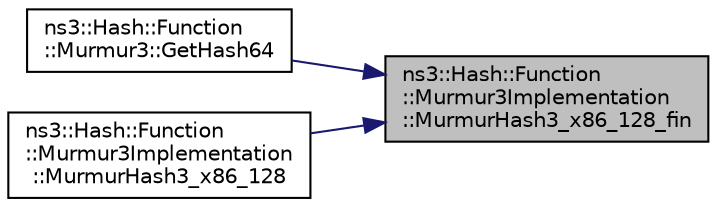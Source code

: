 digraph "ns3::Hash::Function::Murmur3Implementation::MurmurHash3_x86_128_fin"
{
 // LATEX_PDF_SIZE
  edge [fontname="Helvetica",fontsize="10",labelfontname="Helvetica",labelfontsize="10"];
  node [fontname="Helvetica",fontsize="10",shape=record];
  rankdir="RL";
  Node1 [label="ns3::Hash::Function\l::Murmur3Implementation\l::MurmurHash3_x86_128_fin",height=0.2,width=0.4,color="black", fillcolor="grey75", style="filled", fontcolor="black",tooltip="Finalize a hash."];
  Node1 -> Node2 [dir="back",color="midnightblue",fontsize="10",style="solid",fontname="Helvetica"];
  Node2 [label="ns3::Hash::Function\l::Murmur3::GetHash64",height=0.2,width=0.4,color="black", fillcolor="white", style="filled",URL="$classns3_1_1_hash_1_1_function_1_1_murmur3.html#ac16825befd8e87fe395420556535b9f9",tooltip="Compute 64-bit hash of a byte buffer."];
  Node1 -> Node3 [dir="back",color="midnightblue",fontsize="10",style="solid",fontname="Helvetica"];
  Node3 [label="ns3::Hash::Function\l::Murmur3Implementation\l::MurmurHash3_x86_128",height=0.2,width=0.4,color="black", fillcolor="white", style="filled",URL="$group__hash__murmur3.html#ga7dadbf2e6a4d39f5c24fdfd0651b6744",tooltip="Initial and incremental hash."];
}
